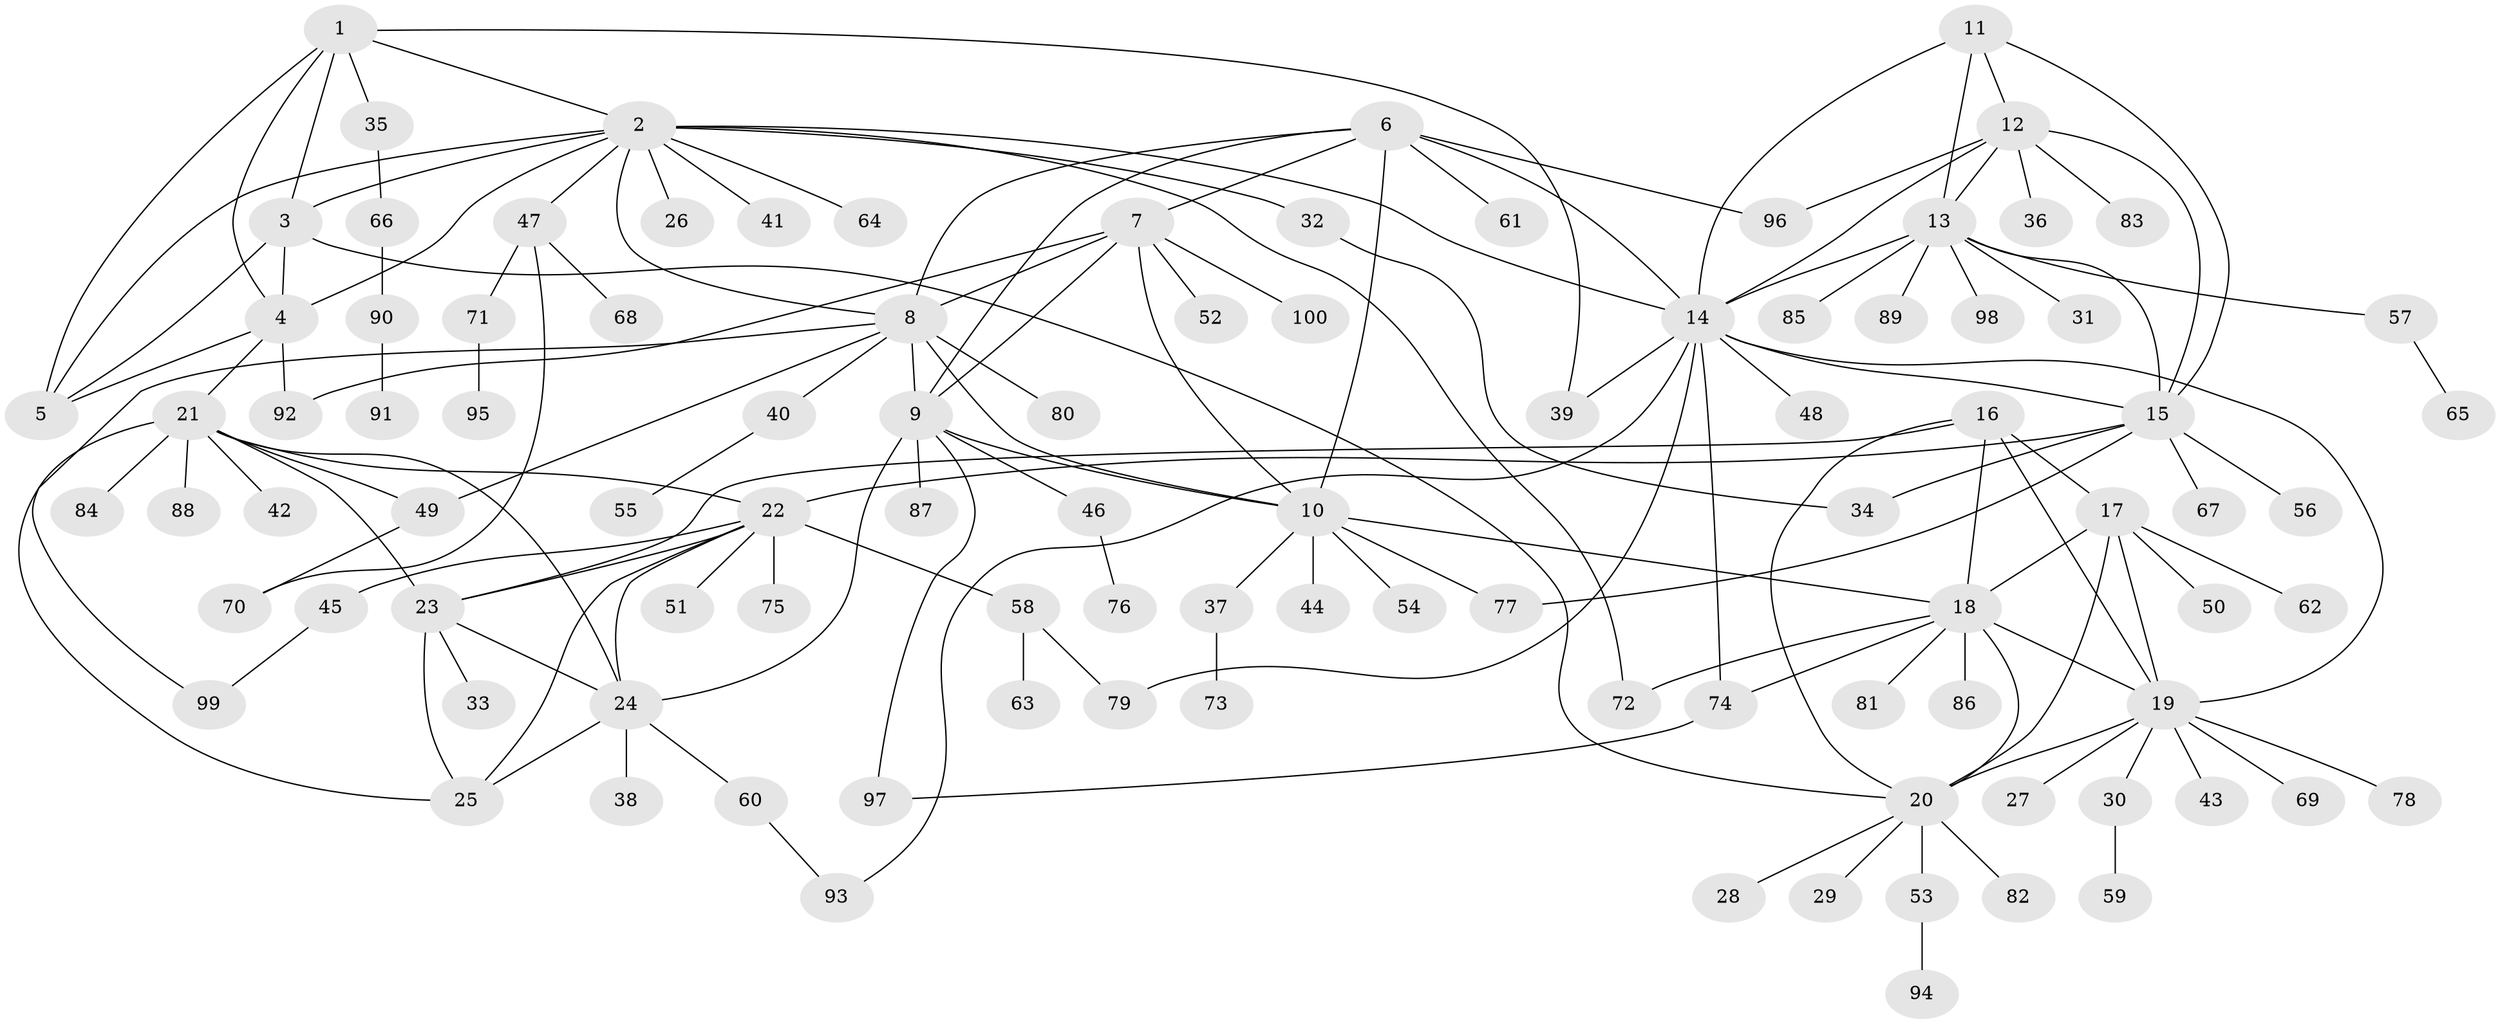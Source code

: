 // Generated by graph-tools (version 1.1) at 2025/11/02/27/25 16:11:35]
// undirected, 100 vertices, 148 edges
graph export_dot {
graph [start="1"]
  node [color=gray90,style=filled];
  1;
  2;
  3;
  4;
  5;
  6;
  7;
  8;
  9;
  10;
  11;
  12;
  13;
  14;
  15;
  16;
  17;
  18;
  19;
  20;
  21;
  22;
  23;
  24;
  25;
  26;
  27;
  28;
  29;
  30;
  31;
  32;
  33;
  34;
  35;
  36;
  37;
  38;
  39;
  40;
  41;
  42;
  43;
  44;
  45;
  46;
  47;
  48;
  49;
  50;
  51;
  52;
  53;
  54;
  55;
  56;
  57;
  58;
  59;
  60;
  61;
  62;
  63;
  64;
  65;
  66;
  67;
  68;
  69;
  70;
  71;
  72;
  73;
  74;
  75;
  76;
  77;
  78;
  79;
  80;
  81;
  82;
  83;
  84;
  85;
  86;
  87;
  88;
  89;
  90;
  91;
  92;
  93;
  94;
  95;
  96;
  97;
  98;
  99;
  100;
  1 -- 2;
  1 -- 3;
  1 -- 4;
  1 -- 5;
  1 -- 35;
  1 -- 39;
  2 -- 3;
  2 -- 4;
  2 -- 5;
  2 -- 8;
  2 -- 14;
  2 -- 26;
  2 -- 32;
  2 -- 41;
  2 -- 47;
  2 -- 64;
  2 -- 72;
  3 -- 4;
  3 -- 5;
  3 -- 20;
  4 -- 5;
  4 -- 21;
  4 -- 92;
  6 -- 7;
  6 -- 8;
  6 -- 9;
  6 -- 10;
  6 -- 14;
  6 -- 61;
  6 -- 96;
  7 -- 8;
  7 -- 9;
  7 -- 10;
  7 -- 52;
  7 -- 92;
  7 -- 100;
  8 -- 9;
  8 -- 10;
  8 -- 40;
  8 -- 49;
  8 -- 80;
  8 -- 99;
  9 -- 10;
  9 -- 24;
  9 -- 46;
  9 -- 87;
  9 -- 97;
  10 -- 18;
  10 -- 37;
  10 -- 44;
  10 -- 54;
  10 -- 77;
  11 -- 12;
  11 -- 13;
  11 -- 14;
  11 -- 15;
  12 -- 13;
  12 -- 14;
  12 -- 15;
  12 -- 36;
  12 -- 83;
  12 -- 96;
  13 -- 14;
  13 -- 15;
  13 -- 31;
  13 -- 57;
  13 -- 85;
  13 -- 89;
  13 -- 98;
  14 -- 15;
  14 -- 19;
  14 -- 39;
  14 -- 48;
  14 -- 74;
  14 -- 79;
  14 -- 93;
  15 -- 22;
  15 -- 34;
  15 -- 56;
  15 -- 67;
  15 -- 77;
  16 -- 17;
  16 -- 18;
  16 -- 19;
  16 -- 20;
  16 -- 23;
  17 -- 18;
  17 -- 19;
  17 -- 20;
  17 -- 50;
  17 -- 62;
  18 -- 19;
  18 -- 20;
  18 -- 72;
  18 -- 74;
  18 -- 81;
  18 -- 86;
  19 -- 20;
  19 -- 27;
  19 -- 30;
  19 -- 43;
  19 -- 69;
  19 -- 78;
  20 -- 28;
  20 -- 29;
  20 -- 53;
  20 -- 82;
  21 -- 22;
  21 -- 23;
  21 -- 24;
  21 -- 25;
  21 -- 42;
  21 -- 49;
  21 -- 84;
  21 -- 88;
  22 -- 23;
  22 -- 24;
  22 -- 25;
  22 -- 45;
  22 -- 51;
  22 -- 58;
  22 -- 75;
  23 -- 24;
  23 -- 25;
  23 -- 33;
  24 -- 25;
  24 -- 38;
  24 -- 60;
  30 -- 59;
  32 -- 34;
  35 -- 66;
  37 -- 73;
  40 -- 55;
  45 -- 99;
  46 -- 76;
  47 -- 68;
  47 -- 70;
  47 -- 71;
  49 -- 70;
  53 -- 94;
  57 -- 65;
  58 -- 63;
  58 -- 79;
  60 -- 93;
  66 -- 90;
  71 -- 95;
  74 -- 97;
  90 -- 91;
}
